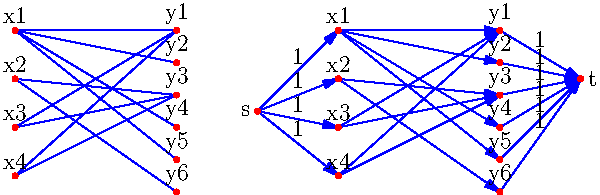 size(300,300);

void f(bool has_source) {
  arrowbar arrtype = None;
  pair ptoff = (0, 0);
  pair[] x = new pair[4];
  pair[] y = new pair[6];
  pair s = (-5, 5);
  pair t = (15, 7);

  if (has_source) {
    ptoff = (20, 0);
    s = s + ptoff;
    t = t + ptoff;
    arrtype = Arrow;
  }


  for (int i = 0; i < 4; ++i)
    x[i] = (0, 10-3*i) + ptoff;

  for (int i = 0; i < 6; ++i)
    y[i] = (10, 10-2*i) + ptoff;



  path[] p = {x[0]--y[0], x[0]--y[1], x[0]--y[3], x[0]--y[4], x[1]--y[2], x[1]--y[5], x[2]--y[0], x[2]--y[2], x[3]--y[0], x[3]--y[2] };

  for (path tmp : p)
    draw(tmp, blue, arrtype);

  if (has_source) {
    for (pair tmp : x) {
      draw(s--tmp, blue, arrtype);
      label("1", s--tmp, N);
    }
    for (pair tmp : y) {
      draw(tmp--t, blue, arrtype);
      label("1", tmp--t, N);
    }

    dot(s, red);
    label("s", s, W);
    dot(t, red);
    label("t", t, E);    
  }

  /* Draw x point */
  for (int i = 0; i < 4; ++i) {
    dot(x[i], red);
    label("x"+string(i+1), x[i], N);
  }

  /* Draw y point */
  for (int i = 0; i < 6; ++i) {
    dot(y[i], red);
    label("y"+string(i+1), y[i], N);
  }  
}

f(false);

f(true);
